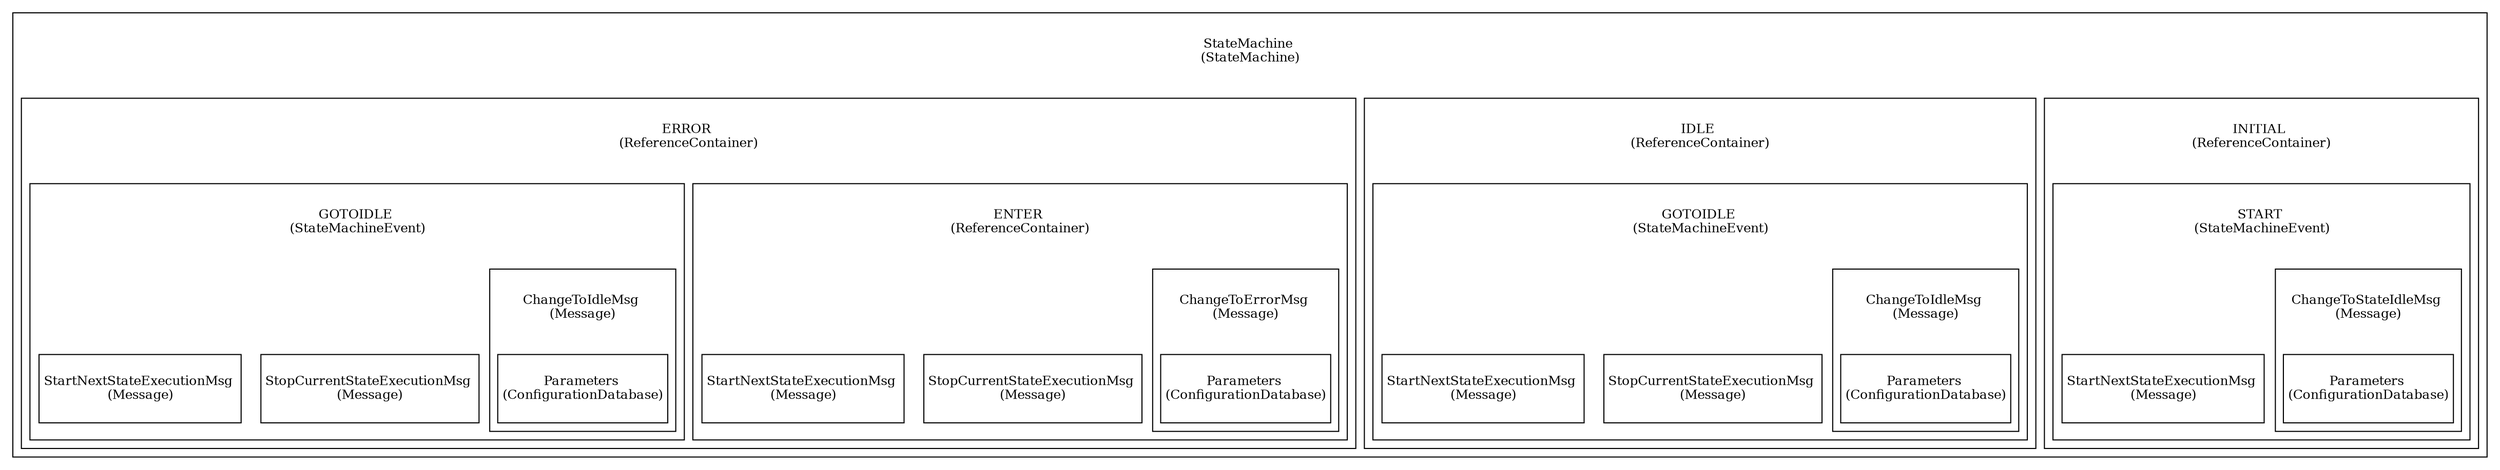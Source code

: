 digraph G {
bgcolor=white
subgraph cluster_StateMachine {
label=<<TABLE border="0" cellborder="0"><TR><TD width="60" height="60"><font point-size="12">StateMachine <BR/>(StateMachine)</font></TD></TR></TABLE>>
subgraph cluster_StateMachineINITIAL {
label=<<TABLE border="0" cellborder="0"><TR><TD width="60" height="60"><font point-size="12">INITIAL <BR/>(ReferenceContainer)</font></TD></TR></TABLE>>
subgraph cluster_StateMachineINITIALSTART {
label=<<TABLE border="0" cellborder="0"><TR><TD width="60" height="60"><font point-size="12">START <BR/>(StateMachineEvent)</font></TD></TR></TABLE>>
subgraph cluster_StateMachineINITIALSTARTChangeToStateIdleMsg {
label=<<TABLE border="0" cellborder="0"><TR><TD width="60" height="60"><font point-size="12">ChangeToStateIdleMsg <BR/>(Message)</font></TD></TR></TABLE>>
StateMachineINITIALSTARTChangeToStateIdleMsgParameters [margin=0, shape=box, style=filled, fillcolor=white, color=black,label=<<TABLE border="0" cellborder="0"><TR><TD width="60" height="60"><font point-size="12">Parameters <BR/>(ConfigurationDatabase)</font></TD></TR></TABLE>>]
}
StateMachineINITIALSTARTStartNextStateExecutionMsg [margin=0, shape=box, style=filled, fillcolor=white, color=black,label=<<TABLE border="0" cellborder="0"><TR><TD width="60" height="60"><font point-size="12">StartNextStateExecutionMsg <BR/>(Message)</font></TD></TR></TABLE>>]
}
}
subgraph cluster_StateMachineIDLE {
label=<<TABLE border="0" cellborder="0"><TR><TD width="60" height="60"><font point-size="12">IDLE <BR/>(ReferenceContainer)</font></TD></TR></TABLE>>
subgraph cluster_StateMachineIDLEGOTOIDLE {
label=<<TABLE border="0" cellborder="0"><TR><TD width="60" height="60"><font point-size="12">GOTOIDLE <BR/>(StateMachineEvent)</font></TD></TR></TABLE>>
subgraph cluster_StateMachineIDLEGOTOIDLEChangeToIdleMsg {
label=<<TABLE border="0" cellborder="0"><TR><TD width="60" height="60"><font point-size="12">ChangeToIdleMsg <BR/>(Message)</font></TD></TR></TABLE>>
StateMachineIDLEGOTOIDLEChangeToIdleMsgParameters [margin=0, shape=box, style=filled, fillcolor=white, color=black,label=<<TABLE border="0" cellborder="0"><TR><TD width="60" height="60"><font point-size="12">Parameters <BR/>(ConfigurationDatabase)</font></TD></TR></TABLE>>]
}
StateMachineIDLEGOTOIDLEStopCurrentStateExecutionMsg [margin=0, shape=box, style=filled, fillcolor=white, color=black,label=<<TABLE border="0" cellborder="0"><TR><TD width="60" height="60"><font point-size="12">StopCurrentStateExecutionMsg <BR/>(Message)</font></TD></TR></TABLE>>]
StateMachineIDLEGOTOIDLEStartNextStateExecutionMsg [margin=0, shape=box, style=filled, fillcolor=white, color=black,label=<<TABLE border="0" cellborder="0"><TR><TD width="60" height="60"><font point-size="12">StartNextStateExecutionMsg <BR/>(Message)</font></TD></TR></TABLE>>]
}
}
subgraph cluster_StateMachineERROR {
label=<<TABLE border="0" cellborder="0"><TR><TD width="60" height="60"><font point-size="12">ERROR <BR/>(ReferenceContainer)</font></TD></TR></TABLE>>
subgraph cluster_StateMachineERRORENTER {
label=<<TABLE border="0" cellborder="0"><TR><TD width="60" height="60"><font point-size="12">ENTER <BR/>(ReferenceContainer)</font></TD></TR></TABLE>>
subgraph cluster_StateMachineERRORENTERChangeToErrorMsg {
label=<<TABLE border="0" cellborder="0"><TR><TD width="60" height="60"><font point-size="12">ChangeToErrorMsg <BR/>(Message)</font></TD></TR></TABLE>>
StateMachineERRORENTERChangeToErrorMsgParameters [margin=0, shape=box, style=filled, fillcolor=white, color=black,label=<<TABLE border="0" cellborder="0"><TR><TD width="60" height="60"><font point-size="12">Parameters <BR/>(ConfigurationDatabase)</font></TD></TR></TABLE>>]
}
StateMachineERRORENTERStopCurrentStateExecutionMsg [margin=0, shape=box, style=filled, fillcolor=white, color=black,label=<<TABLE border="0" cellborder="0"><TR><TD width="60" height="60"><font point-size="12">StopCurrentStateExecutionMsg <BR/>(Message)</font></TD></TR></TABLE>>]
StateMachineERRORENTERStartNextStateExecutionMsg [margin=0, shape=box, style=filled, fillcolor=white, color=black,label=<<TABLE border="0" cellborder="0"><TR><TD width="60" height="60"><font point-size="12">StartNextStateExecutionMsg <BR/>(Message)</font></TD></TR></TABLE>>]
}
subgraph cluster_StateMachineERRORGOTOIDLE {
label=<<TABLE border="0" cellborder="0"><TR><TD width="60" height="60"><font point-size="12">GOTOIDLE <BR/>(StateMachineEvent)</font></TD></TR></TABLE>>
subgraph cluster_StateMachineERRORGOTOIDLEChangeToIdleMsg {
label=<<TABLE border="0" cellborder="0"><TR><TD width="60" height="60"><font point-size="12">ChangeToIdleMsg <BR/>(Message)</font></TD></TR></TABLE>>
StateMachineERRORGOTOIDLEChangeToIdleMsgParameters [margin=0, shape=box, style=filled, fillcolor=white, color=black,label=<<TABLE border="0" cellborder="0"><TR><TD width="60" height="60"><font point-size="12">Parameters <BR/>(ConfigurationDatabase)</font></TD></TR></TABLE>>]
}
StateMachineERRORGOTOIDLEStopCurrentStateExecutionMsg [margin=0, shape=box, style=filled, fillcolor=white, color=black,label=<<TABLE border="0" cellborder="0"><TR><TD width="60" height="60"><font point-size="12">StopCurrentStateExecutionMsg <BR/>(Message)</font></TD></TR></TABLE>>]
StateMachineERRORGOTOIDLEStartNextStateExecutionMsg [margin=0, shape=box, style=filled, fillcolor=white, color=black,label=<<TABLE border="0" cellborder="0"><TR><TD width="60" height="60"><font point-size="12">StartNextStateExecutionMsg <BR/>(Message)</font></TD></TR></TABLE>>]
}
}
}
}
